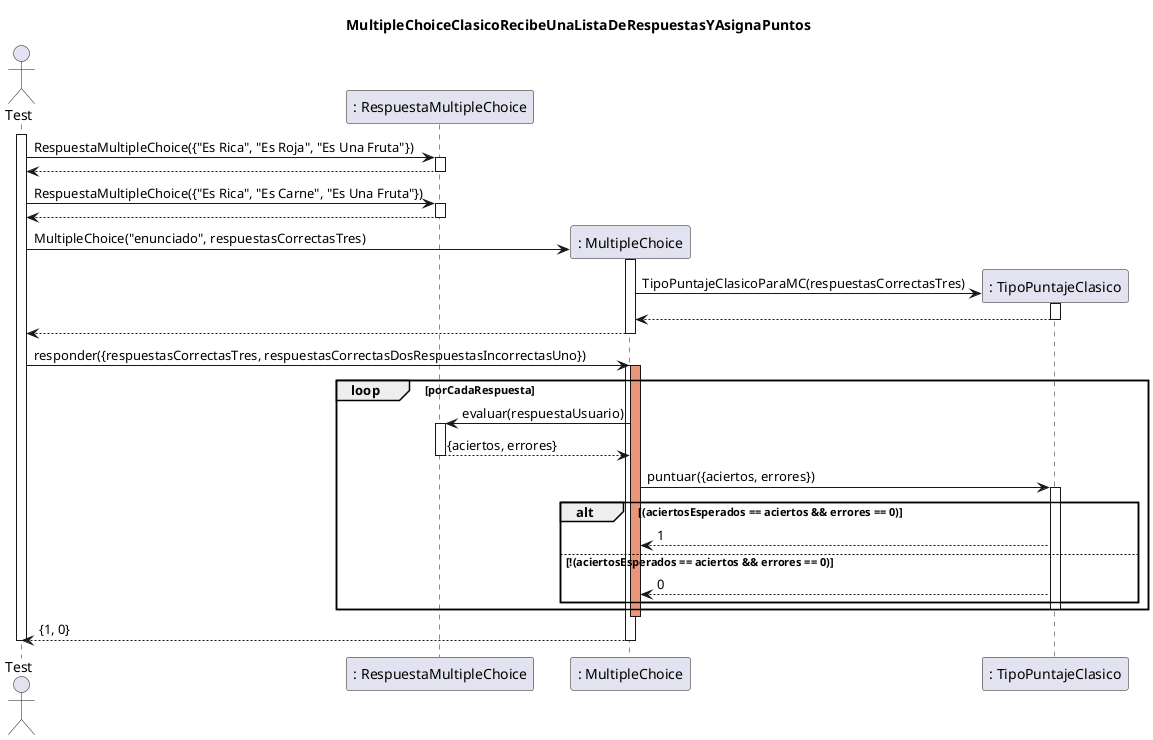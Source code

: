 @startuml
skinparam classAttributeIconSize 0

title MultipleChoiceClasicoRecibeUnaListaDeRespuestasYAsignaPuntos

actor Test
participant ": RespuestaMultipleChoice" as respuesta
participant ": MultipleChoice" as preguntaMC
participant ": TipoPuntajeClasico" as puntaje

activate Test

    Test -> respuesta: RespuestaMultipleChoice({"Es Rica", "Es Roja", "Es Una Fruta"})
    activate respuesta
        respuesta --> Test: 
    deactivate respuesta
    Test -> respuesta: RespuestaMultipleChoice({"Es Rica", "Es Carne", "Es Una Fruta"})
    activate respuesta
        respuesta --> Test: 
    deactivate respuesta

    create preguntaMC
    Test -> preguntaMC: MultipleChoice("enunciado", respuestasCorrectasTres)
    activate preguntaMC
        create puntaje
        preguntaMC -> puntaje: TipoPuntajeClasicoParaMC(respuestasCorrectasTres)
        activate puntaje 
            puntaje --> preguntaMC
        deactivate puntaje
        preguntaMC --> Test
    deactivate preguntaMC

    Test -> preguntaMC: responder({respuestasCorrectasTres, respuestasCorrectasDosRespuestasIncorrectasUno})
    activate preguntaMC
        activate preguntaMC #DarkSalmon
            loop porCadaRespuesta
                preguntaMC -> respuesta: evaluar(respuestaUsuario)
                activate respuesta
                    respuesta --> preguntaMC: {aciertos, errores}
                deactivate respuesta
                preguntaMC -> puntaje: puntuar({aciertos, errores})
                activate puntaje 
                    alt (aciertosEsperados == aciertos && errores == 0)
                        puntaje --> preguntaMC: 1
                    else !(aciertosEsperados == aciertos && errores == 0)
                         puntaje --> preguntaMC: 0
                    end 
                deactivate puntaje
            end         
    deactivate preguntaMC
    preguntaMC --> Test: {1, 0}
    deactivate preguntaMC

deactivate Test


@enduml